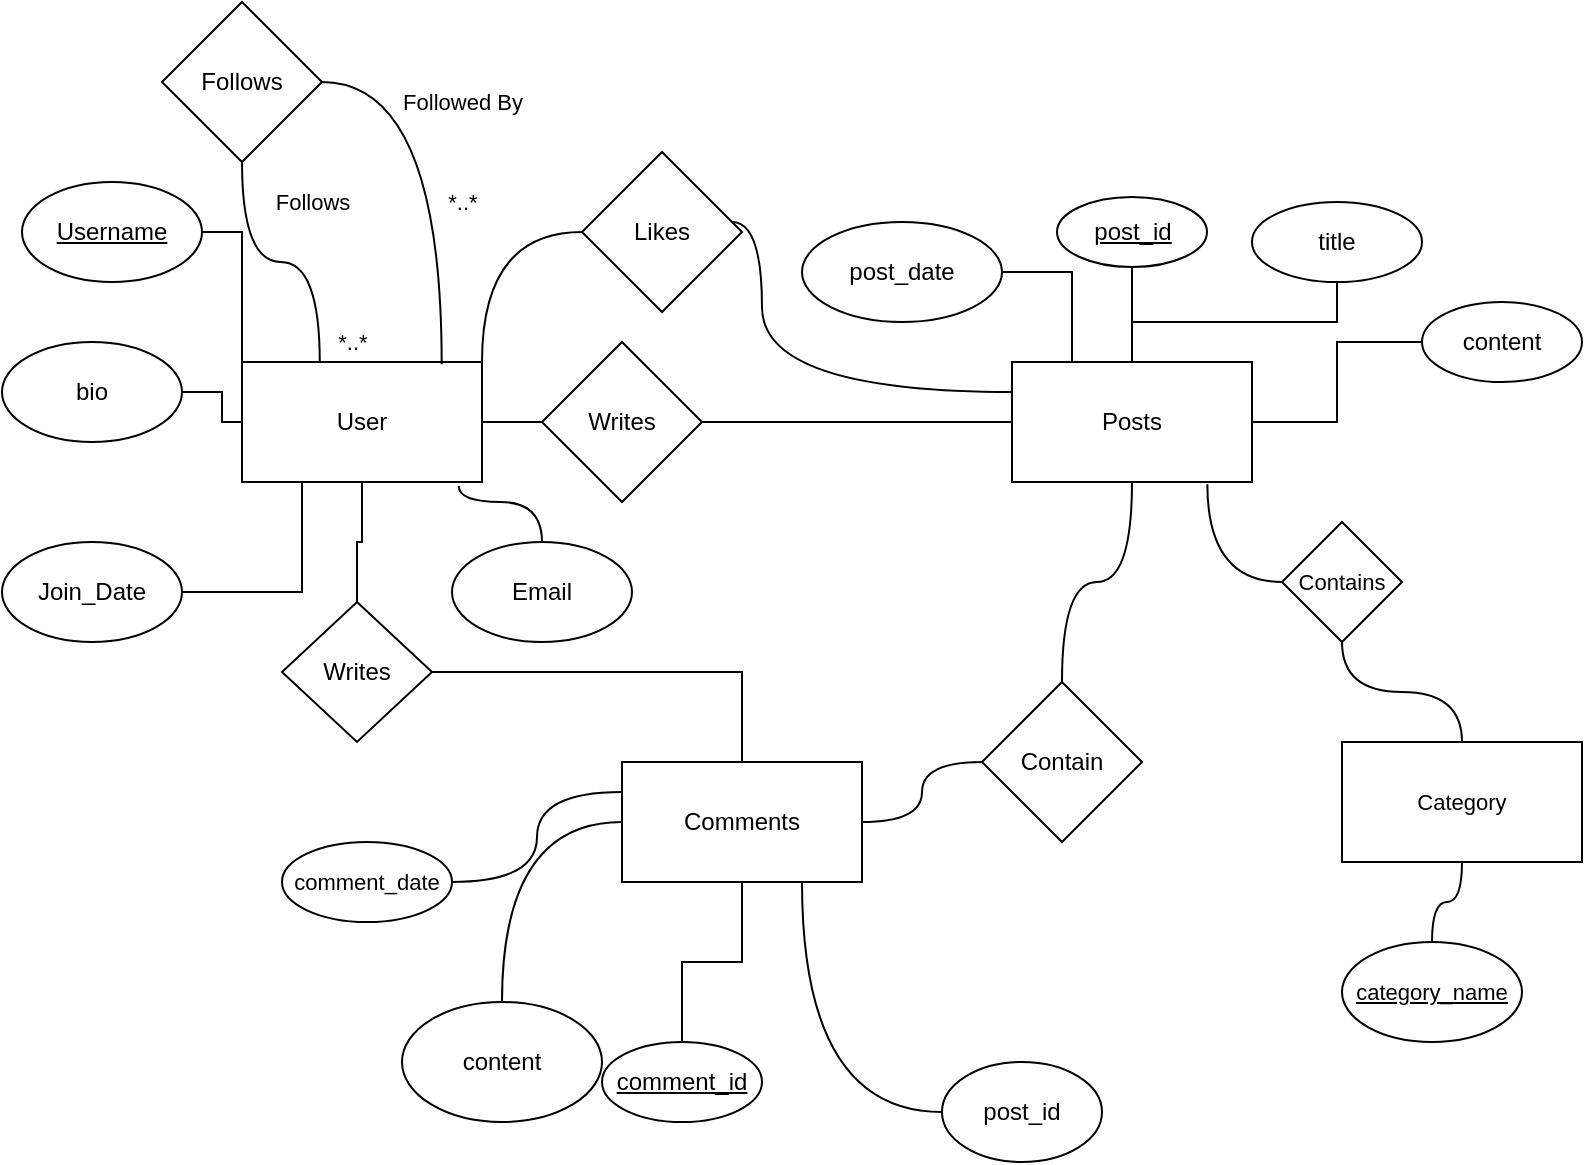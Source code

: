 <mxfile version="15.9.6" type="github">
  <diagram id="R2lEEEUBdFMjLlhIrx00" name="Page-1">
    <mxGraphModel dx="1674" dy="1157" grid="1" gridSize="10" guides="1" tooltips="1" connect="1" arrows="1" fold="1" page="1" pageScale="1" pageWidth="850" pageHeight="1100" math="0" shadow="0" extFonts="Permanent Marker^https://fonts.googleapis.com/css?family=Permanent+Marker">
      <root>
        <mxCell id="0" />
        <mxCell id="1" parent="0" />
        <mxCell id="WdFm82vNa74Ln5VgWXqi-16" style="edgeStyle=orthogonalEdgeStyle;rounded=0;orthogonalLoop=1;jettySize=auto;html=1;entryX=0;entryY=0.5;entryDx=0;entryDy=0;endArrow=none;endFill=0;" edge="1" parent="1" source="WdFm82vNa74Ln5VgWXqi-1" target="WdFm82vNa74Ln5VgWXqi-15">
          <mxGeometry relative="1" as="geometry" />
        </mxCell>
        <mxCell id="WdFm82vNa74Ln5VgWXqi-63" value="" style="edgeStyle=orthogonalEdgeStyle;shape=connector;curved=1;rounded=1;orthogonalLoop=1;jettySize=auto;html=1;labelBackgroundColor=default;fontFamily=Helvetica;fontSize=11;fontColor=default;endArrow=none;endFill=0;strokeColor=default;exitX=0.324;exitY=0.002;exitDx=0;exitDy=0;exitPerimeter=0;" edge="1" parent="1" source="WdFm82vNa74Ln5VgWXqi-1" target="WdFm82vNa74Ln5VgWXqi-62">
          <mxGeometry relative="1" as="geometry" />
        </mxCell>
        <mxCell id="WdFm82vNa74Ln5VgWXqi-1" value="User" style="rounded=0;whiteSpace=wrap;html=1;" vertex="1" parent="1">
          <mxGeometry x="150" y="580" width="120" height="60" as="geometry" />
        </mxCell>
        <mxCell id="WdFm82vNa74Ln5VgWXqi-3" style="edgeStyle=orthogonalEdgeStyle;rounded=0;orthogonalLoop=1;jettySize=auto;html=1;entryX=0;entryY=0;entryDx=0;entryDy=0;endArrow=none;endFill=0;" edge="1" parent="1" source="WdFm82vNa74Ln5VgWXqi-2" target="WdFm82vNa74Ln5VgWXqi-1">
          <mxGeometry relative="1" as="geometry" />
        </mxCell>
        <mxCell id="WdFm82vNa74Ln5VgWXqi-2" value="&lt;u&gt;Username&lt;/u&gt;" style="ellipse;whiteSpace=wrap;html=1;" vertex="1" parent="1">
          <mxGeometry x="40" y="490" width="90" height="50" as="geometry" />
        </mxCell>
        <mxCell id="WdFm82vNa74Ln5VgWXqi-50" style="edgeStyle=orthogonalEdgeStyle;shape=connector;curved=1;rounded=1;orthogonalLoop=1;jettySize=auto;html=1;entryX=0.903;entryY=1.034;entryDx=0;entryDy=0;entryPerimeter=0;labelBackgroundColor=default;fontFamily=Helvetica;fontSize=11;fontColor=default;endArrow=none;endFill=0;strokeColor=default;" edge="1" parent="1" source="WdFm82vNa74Ln5VgWXqi-5" target="WdFm82vNa74Ln5VgWXqi-1">
          <mxGeometry relative="1" as="geometry" />
        </mxCell>
        <mxCell id="WdFm82vNa74Ln5VgWXqi-5" value="Email" style="ellipse;whiteSpace=wrap;html=1;" vertex="1" parent="1">
          <mxGeometry x="255" y="670" width="90" height="50" as="geometry" />
        </mxCell>
        <mxCell id="WdFm82vNa74Ln5VgWXqi-14" style="edgeStyle=orthogonalEdgeStyle;rounded=0;orthogonalLoop=1;jettySize=auto;html=1;entryX=0.25;entryY=1;entryDx=0;entryDy=0;endArrow=none;endFill=0;" edge="1" parent="1" source="WdFm82vNa74Ln5VgWXqi-6" target="WdFm82vNa74Ln5VgWXqi-1">
          <mxGeometry relative="1" as="geometry" />
        </mxCell>
        <mxCell id="WdFm82vNa74Ln5VgWXqi-6" value="Join_Date" style="ellipse;whiteSpace=wrap;html=1;" vertex="1" parent="1">
          <mxGeometry x="30" y="670" width="90" height="50" as="geometry" />
        </mxCell>
        <mxCell id="WdFm82vNa74Ln5VgWXqi-11" style="edgeStyle=orthogonalEdgeStyle;rounded=0;orthogonalLoop=1;jettySize=auto;html=1;entryX=0;entryY=0.5;entryDx=0;entryDy=0;endArrow=none;endFill=0;" edge="1" parent="1" source="WdFm82vNa74Ln5VgWXqi-10" target="WdFm82vNa74Ln5VgWXqi-1">
          <mxGeometry relative="1" as="geometry" />
        </mxCell>
        <mxCell id="WdFm82vNa74Ln5VgWXqi-10" value="bio" style="ellipse;whiteSpace=wrap;html=1;" vertex="1" parent="1">
          <mxGeometry x="30" y="570" width="90" height="50" as="geometry" />
        </mxCell>
        <mxCell id="WdFm82vNa74Ln5VgWXqi-18" value="" style="edgeStyle=orthogonalEdgeStyle;rounded=0;orthogonalLoop=1;jettySize=auto;html=1;strokeColor=default;endArrow=none;endFill=0;" edge="1" parent="1" source="WdFm82vNa74Ln5VgWXqi-15" target="WdFm82vNa74Ln5VgWXqi-17">
          <mxGeometry relative="1" as="geometry" />
        </mxCell>
        <mxCell id="WdFm82vNa74Ln5VgWXqi-15" value="Writes" style="rhombus;whiteSpace=wrap;html=1;" vertex="1" parent="1">
          <mxGeometry x="300" y="570" width="80" height="80" as="geometry" />
        </mxCell>
        <mxCell id="WdFm82vNa74Ln5VgWXqi-20" value="" style="edgeStyle=orthogonalEdgeStyle;rounded=0;orthogonalLoop=1;jettySize=auto;html=1;endArrow=none;endFill=0;" edge="1" parent="1" source="WdFm82vNa74Ln5VgWXqi-17" target="WdFm82vNa74Ln5VgWXqi-19">
          <mxGeometry relative="1" as="geometry" />
        </mxCell>
        <mxCell id="WdFm82vNa74Ln5VgWXqi-22" value="" style="edgeStyle=orthogonalEdgeStyle;rounded=0;orthogonalLoop=1;jettySize=auto;html=1;endArrow=none;endFill=0;" edge="1" parent="1" source="WdFm82vNa74Ln5VgWXqi-17" target="WdFm82vNa74Ln5VgWXqi-21">
          <mxGeometry relative="1" as="geometry" />
        </mxCell>
        <mxCell id="WdFm82vNa74Ln5VgWXqi-25" style="edgeStyle=orthogonalEdgeStyle;rounded=0;orthogonalLoop=1;jettySize=auto;html=1;entryX=0;entryY=0.5;entryDx=0;entryDy=0;endArrow=none;endFill=0;" edge="1" parent="1" source="WdFm82vNa74Ln5VgWXqi-17" target="WdFm82vNa74Ln5VgWXqi-24">
          <mxGeometry relative="1" as="geometry" />
        </mxCell>
        <mxCell id="WdFm82vNa74Ln5VgWXqi-42" value="" style="edgeStyle=orthogonalEdgeStyle;orthogonalLoop=1;jettySize=auto;html=1;endArrow=none;endFill=0;strokeColor=default;curved=1;" edge="1" parent="1" source="WdFm82vNa74Ln5VgWXqi-17" target="WdFm82vNa74Ln5VgWXqi-41">
          <mxGeometry relative="1" as="geometry" />
        </mxCell>
        <mxCell id="WdFm82vNa74Ln5VgWXqi-17" value="Posts" style="whiteSpace=wrap;html=1;" vertex="1" parent="1">
          <mxGeometry x="535" y="580" width="120" height="60" as="geometry" />
        </mxCell>
        <mxCell id="WdFm82vNa74Ln5VgWXqi-19" value="&lt;u&gt;post_id&lt;/u&gt;" style="ellipse;whiteSpace=wrap;html=1;" vertex="1" parent="1">
          <mxGeometry x="557.5" y="497.5" width="75" height="35" as="geometry" />
        </mxCell>
        <mxCell id="WdFm82vNa74Ln5VgWXqi-21" value="title" style="ellipse;whiteSpace=wrap;html=1;" vertex="1" parent="1">
          <mxGeometry x="655" y="500" width="85" height="40" as="geometry" />
        </mxCell>
        <mxCell id="WdFm82vNa74Ln5VgWXqi-24" value="content" style="ellipse;whiteSpace=wrap;html=1;" vertex="1" parent="1">
          <mxGeometry x="740" y="550" width="80" height="40" as="geometry" />
        </mxCell>
        <mxCell id="WdFm82vNa74Ln5VgWXqi-27" style="edgeStyle=orthogonalEdgeStyle;rounded=0;orthogonalLoop=1;jettySize=auto;html=1;entryX=0.25;entryY=0;entryDx=0;entryDy=0;endArrow=none;endFill=0;" edge="1" parent="1" source="WdFm82vNa74Ln5VgWXqi-26" target="WdFm82vNa74Ln5VgWXqi-17">
          <mxGeometry relative="1" as="geometry" />
        </mxCell>
        <mxCell id="WdFm82vNa74Ln5VgWXqi-26" value="post_date" style="ellipse;whiteSpace=wrap;html=1;" vertex="1" parent="1">
          <mxGeometry x="430" y="510" width="100" height="50" as="geometry" />
        </mxCell>
        <mxCell id="WdFm82vNa74Ln5VgWXqi-32" style="edgeStyle=orthogonalEdgeStyle;rounded=0;orthogonalLoop=1;jettySize=auto;html=1;endArrow=none;endFill=0;strokeColor=default;entryX=0.5;entryY=0;entryDx=0;entryDy=0;" edge="1" parent="1" source="WdFm82vNa74Ln5VgWXqi-30" target="WdFm82vNa74Ln5VgWXqi-33">
          <mxGeometry relative="1" as="geometry">
            <mxPoint x="530" y="740" as="targetPoint" />
          </mxGeometry>
        </mxCell>
        <mxCell id="WdFm82vNa74Ln5VgWXqi-38" style="edgeStyle=orthogonalEdgeStyle;rounded=0;orthogonalLoop=1;jettySize=auto;html=1;entryX=0.5;entryY=1;entryDx=0;entryDy=0;endArrow=none;endFill=0;strokeColor=default;" edge="1" parent="1" source="WdFm82vNa74Ln5VgWXqi-30" target="WdFm82vNa74Ln5VgWXqi-1">
          <mxGeometry relative="1" as="geometry" />
        </mxCell>
        <mxCell id="WdFm82vNa74Ln5VgWXqi-30" value="Writes" style="rhombus;whiteSpace=wrap;html=1;" vertex="1" parent="1">
          <mxGeometry x="170" y="700" width="75" height="70" as="geometry" />
        </mxCell>
        <mxCell id="WdFm82vNa74Ln5VgWXqi-36" value="" style="edgeStyle=orthogonalEdgeStyle;rounded=0;orthogonalLoop=1;jettySize=auto;html=1;endArrow=none;endFill=0;strokeColor=default;" edge="1" parent="1" source="WdFm82vNa74Ln5VgWXqi-33" target="WdFm82vNa74Ln5VgWXqi-35">
          <mxGeometry relative="1" as="geometry" />
        </mxCell>
        <mxCell id="WdFm82vNa74Ln5VgWXqi-47" value="" style="edgeStyle=orthogonalEdgeStyle;shape=connector;curved=1;rounded=1;orthogonalLoop=1;jettySize=auto;html=1;labelBackgroundColor=default;fontFamily=Helvetica;fontSize=11;fontColor=default;endArrow=none;endFill=0;strokeColor=default;" edge="1" parent="1" source="WdFm82vNa74Ln5VgWXqi-33" target="WdFm82vNa74Ln5VgWXqi-46">
          <mxGeometry relative="1" as="geometry" />
        </mxCell>
        <mxCell id="WdFm82vNa74Ln5VgWXqi-33" value="Comments" style="rounded=0;whiteSpace=wrap;html=1;" vertex="1" parent="1">
          <mxGeometry x="340" y="780" width="120" height="60" as="geometry" />
        </mxCell>
        <mxCell id="WdFm82vNa74Ln5VgWXqi-35" value="&lt;u&gt;comment_id&lt;/u&gt;" style="ellipse;whiteSpace=wrap;html=1;rounded=0;" vertex="1" parent="1">
          <mxGeometry x="330" y="920" width="80" height="40" as="geometry" />
        </mxCell>
        <mxCell id="WdFm82vNa74Ln5VgWXqi-48" style="edgeStyle=orthogonalEdgeStyle;shape=connector;curved=1;rounded=1;orthogonalLoop=1;jettySize=auto;html=1;entryX=0.75;entryY=1;entryDx=0;entryDy=0;labelBackgroundColor=default;fontFamily=Helvetica;fontSize=11;fontColor=default;endArrow=none;endFill=0;strokeColor=default;" edge="1" parent="1" source="WdFm82vNa74Ln5VgWXqi-40" target="WdFm82vNa74Ln5VgWXqi-33">
          <mxGeometry relative="1" as="geometry" />
        </mxCell>
        <mxCell id="WdFm82vNa74Ln5VgWXqi-40" value="post_id" style="ellipse;whiteSpace=wrap;html=1;" vertex="1" parent="1">
          <mxGeometry x="500" y="930" width="80" height="50" as="geometry" />
        </mxCell>
        <mxCell id="WdFm82vNa74Ln5VgWXqi-43" style="edgeStyle=orthogonalEdgeStyle;curved=1;orthogonalLoop=1;jettySize=auto;html=1;entryX=1;entryY=0.5;entryDx=0;entryDy=0;endArrow=none;endFill=0;strokeColor=default;" edge="1" parent="1" source="WdFm82vNa74Ln5VgWXqi-41" target="WdFm82vNa74Ln5VgWXqi-33">
          <mxGeometry relative="1" as="geometry" />
        </mxCell>
        <mxCell id="WdFm82vNa74Ln5VgWXqi-41" value="Contain" style="rhombus;whiteSpace=wrap;html=1;" vertex="1" parent="1">
          <mxGeometry x="520" y="740" width="80" height="80" as="geometry" />
        </mxCell>
        <mxCell id="WdFm82vNa74Ln5VgWXqi-49" style="edgeStyle=orthogonalEdgeStyle;shape=connector;curved=1;rounded=1;orthogonalLoop=1;jettySize=auto;html=1;entryX=0;entryY=0.25;entryDx=0;entryDy=0;labelBackgroundColor=default;fontFamily=Helvetica;fontSize=11;fontColor=default;endArrow=none;endFill=0;strokeColor=default;" edge="1" parent="1" source="WdFm82vNa74Ln5VgWXqi-45" target="WdFm82vNa74Ln5VgWXqi-33">
          <mxGeometry relative="1" as="geometry" />
        </mxCell>
        <mxCell id="WdFm82vNa74Ln5VgWXqi-45" value="comment_date" style="ellipse;whiteSpace=wrap;html=1;fontFamily=Helvetica;fontSize=11;fontColor=default;" vertex="1" parent="1">
          <mxGeometry x="170" y="820" width="85" height="40" as="geometry" />
        </mxCell>
        <mxCell id="WdFm82vNa74Ln5VgWXqi-46" value="content" style="ellipse;whiteSpace=wrap;html=1;rounded=0;" vertex="1" parent="1">
          <mxGeometry x="230" y="900" width="100" height="60" as="geometry" />
        </mxCell>
        <mxCell id="WdFm82vNa74Ln5VgWXqi-53" style="edgeStyle=orthogonalEdgeStyle;shape=connector;curved=1;rounded=1;orthogonalLoop=1;jettySize=auto;html=1;labelBackgroundColor=default;fontFamily=Helvetica;fontSize=11;fontColor=default;endArrow=none;endFill=0;strokeColor=default;exitX=0;exitY=0.5;exitDx=0;exitDy=0;entryX=1;entryY=0;entryDx=0;entryDy=0;" edge="1" parent="1" source="WdFm82vNa74Ln5VgWXqi-51" target="WdFm82vNa74Ln5VgWXqi-1">
          <mxGeometry relative="1" as="geometry" />
        </mxCell>
        <mxCell id="WdFm82vNa74Ln5VgWXqi-54" style="edgeStyle=orthogonalEdgeStyle;shape=connector;curved=1;rounded=1;orthogonalLoop=1;jettySize=auto;html=1;entryX=0;entryY=0.25;entryDx=0;entryDy=0;labelBackgroundColor=default;fontFamily=Helvetica;fontSize=11;fontColor=default;endArrow=none;endFill=0;strokeColor=default;" edge="1" parent="1" source="WdFm82vNa74Ln5VgWXqi-51" target="WdFm82vNa74Ln5VgWXqi-17">
          <mxGeometry relative="1" as="geometry">
            <Array as="points">
              <mxPoint x="410" y="510" />
              <mxPoint x="410" y="595" />
            </Array>
          </mxGeometry>
        </mxCell>
        <mxCell id="WdFm82vNa74Ln5VgWXqi-51" value="Likes" style="rhombus;whiteSpace=wrap;html=1;rounded=0;" vertex="1" parent="1">
          <mxGeometry x="320" y="475" width="80" height="80" as="geometry" />
        </mxCell>
        <mxCell id="WdFm82vNa74Ln5VgWXqi-60" value="" style="edgeStyle=orthogonalEdgeStyle;shape=connector;curved=1;rounded=1;orthogonalLoop=1;jettySize=auto;html=1;labelBackgroundColor=default;fontFamily=Helvetica;fontSize=11;fontColor=default;endArrow=none;endFill=0;strokeColor=default;" edge="1" parent="1" source="WdFm82vNa74Ln5VgWXqi-55" target="WdFm82vNa74Ln5VgWXqi-59">
          <mxGeometry relative="1" as="geometry" />
        </mxCell>
        <mxCell id="WdFm82vNa74Ln5VgWXqi-55" value="Category" style="rounded=0;whiteSpace=wrap;html=1;fontFamily=Helvetica;fontSize=11;fontColor=default;" vertex="1" parent="1">
          <mxGeometry x="700" y="770" width="120" height="60" as="geometry" />
        </mxCell>
        <mxCell id="WdFm82vNa74Ln5VgWXqi-57" style="edgeStyle=orthogonalEdgeStyle;shape=connector;curved=1;rounded=1;orthogonalLoop=1;jettySize=auto;html=1;entryX=0.5;entryY=1;entryDx=0;entryDy=0;labelBackgroundColor=default;fontFamily=Helvetica;fontSize=11;fontColor=default;endArrow=none;endFill=0;strokeColor=default;" edge="1" parent="1" source="WdFm82vNa74Ln5VgWXqi-56" target="WdFm82vNa74Ln5VgWXqi-55">
          <mxGeometry relative="1" as="geometry" />
        </mxCell>
        <mxCell id="WdFm82vNa74Ln5VgWXqi-56" value="&lt;u&gt;category_name&lt;/u&gt;" style="ellipse;whiteSpace=wrap;html=1;fontFamily=Helvetica;fontSize=11;fontColor=default;" vertex="1" parent="1">
          <mxGeometry x="700" y="870" width="90" height="50" as="geometry" />
        </mxCell>
        <mxCell id="WdFm82vNa74Ln5VgWXqi-61" style="edgeStyle=orthogonalEdgeStyle;shape=connector;curved=1;rounded=1;orthogonalLoop=1;jettySize=auto;html=1;entryX=0.814;entryY=1.018;entryDx=0;entryDy=0;entryPerimeter=0;labelBackgroundColor=default;fontFamily=Helvetica;fontSize=11;fontColor=default;endArrow=none;endFill=0;strokeColor=default;" edge="1" parent="1" source="WdFm82vNa74Ln5VgWXqi-59" target="WdFm82vNa74Ln5VgWXqi-17">
          <mxGeometry relative="1" as="geometry" />
        </mxCell>
        <mxCell id="WdFm82vNa74Ln5VgWXqi-59" value="Contains" style="rhombus;whiteSpace=wrap;html=1;fontSize=11;rounded=0;" vertex="1" parent="1">
          <mxGeometry x="670" y="660" width="60" height="60" as="geometry" />
        </mxCell>
        <mxCell id="WdFm82vNa74Ln5VgWXqi-64" style="edgeStyle=orthogonalEdgeStyle;shape=connector;curved=1;rounded=1;orthogonalLoop=1;jettySize=auto;html=1;entryX=0.832;entryY=0.018;entryDx=0;entryDy=0;entryPerimeter=0;labelBackgroundColor=default;fontFamily=Helvetica;fontSize=11;fontColor=default;endArrow=none;endFill=0;strokeColor=default;exitX=1;exitY=0.5;exitDx=0;exitDy=0;" edge="1" parent="1" source="WdFm82vNa74Ln5VgWXqi-62" target="WdFm82vNa74Ln5VgWXqi-1">
          <mxGeometry relative="1" as="geometry" />
        </mxCell>
        <mxCell id="WdFm82vNa74Ln5VgWXqi-62" value="Follows" style="rhombus;whiteSpace=wrap;html=1;rounded=0;" vertex="1" parent="1">
          <mxGeometry x="110" y="400" width="80" height="80" as="geometry" />
        </mxCell>
        <mxCell id="WdFm82vNa74Ln5VgWXqi-65" value="Followed By" style="text;html=1;resizable=0;autosize=1;align=center;verticalAlign=middle;points=[];fillColor=none;strokeColor=none;rounded=0;fontFamily=Helvetica;fontSize=11;fontColor=default;" vertex="1" parent="1">
          <mxGeometry x="220" y="440" width="80" height="20" as="geometry" />
        </mxCell>
        <mxCell id="WdFm82vNa74Ln5VgWXqi-66" value="Follows" style="text;html=1;resizable=0;autosize=1;align=center;verticalAlign=middle;points=[];fillColor=none;strokeColor=none;rounded=0;fontFamily=Helvetica;fontSize=11;fontColor=default;" vertex="1" parent="1">
          <mxGeometry x="160" y="490" width="50" height="20" as="geometry" />
        </mxCell>
        <mxCell id="WdFm82vNa74Ln5VgWXqi-67" value="*..*" style="text;html=1;resizable=0;autosize=1;align=center;verticalAlign=middle;points=[];fillColor=none;strokeColor=none;rounded=0;fontFamily=Helvetica;fontSize=11;fontColor=default;" vertex="1" parent="1">
          <mxGeometry x="190" y="560" width="30" height="20" as="geometry" />
        </mxCell>
        <mxCell id="WdFm82vNa74Ln5VgWXqi-68" value="*..*" style="text;html=1;resizable=0;autosize=1;align=center;verticalAlign=middle;points=[];fillColor=none;strokeColor=none;rounded=0;fontFamily=Helvetica;fontSize=11;fontColor=default;" vertex="1" parent="1">
          <mxGeometry x="245" y="490" width="30" height="20" as="geometry" />
        </mxCell>
      </root>
    </mxGraphModel>
  </diagram>
</mxfile>
